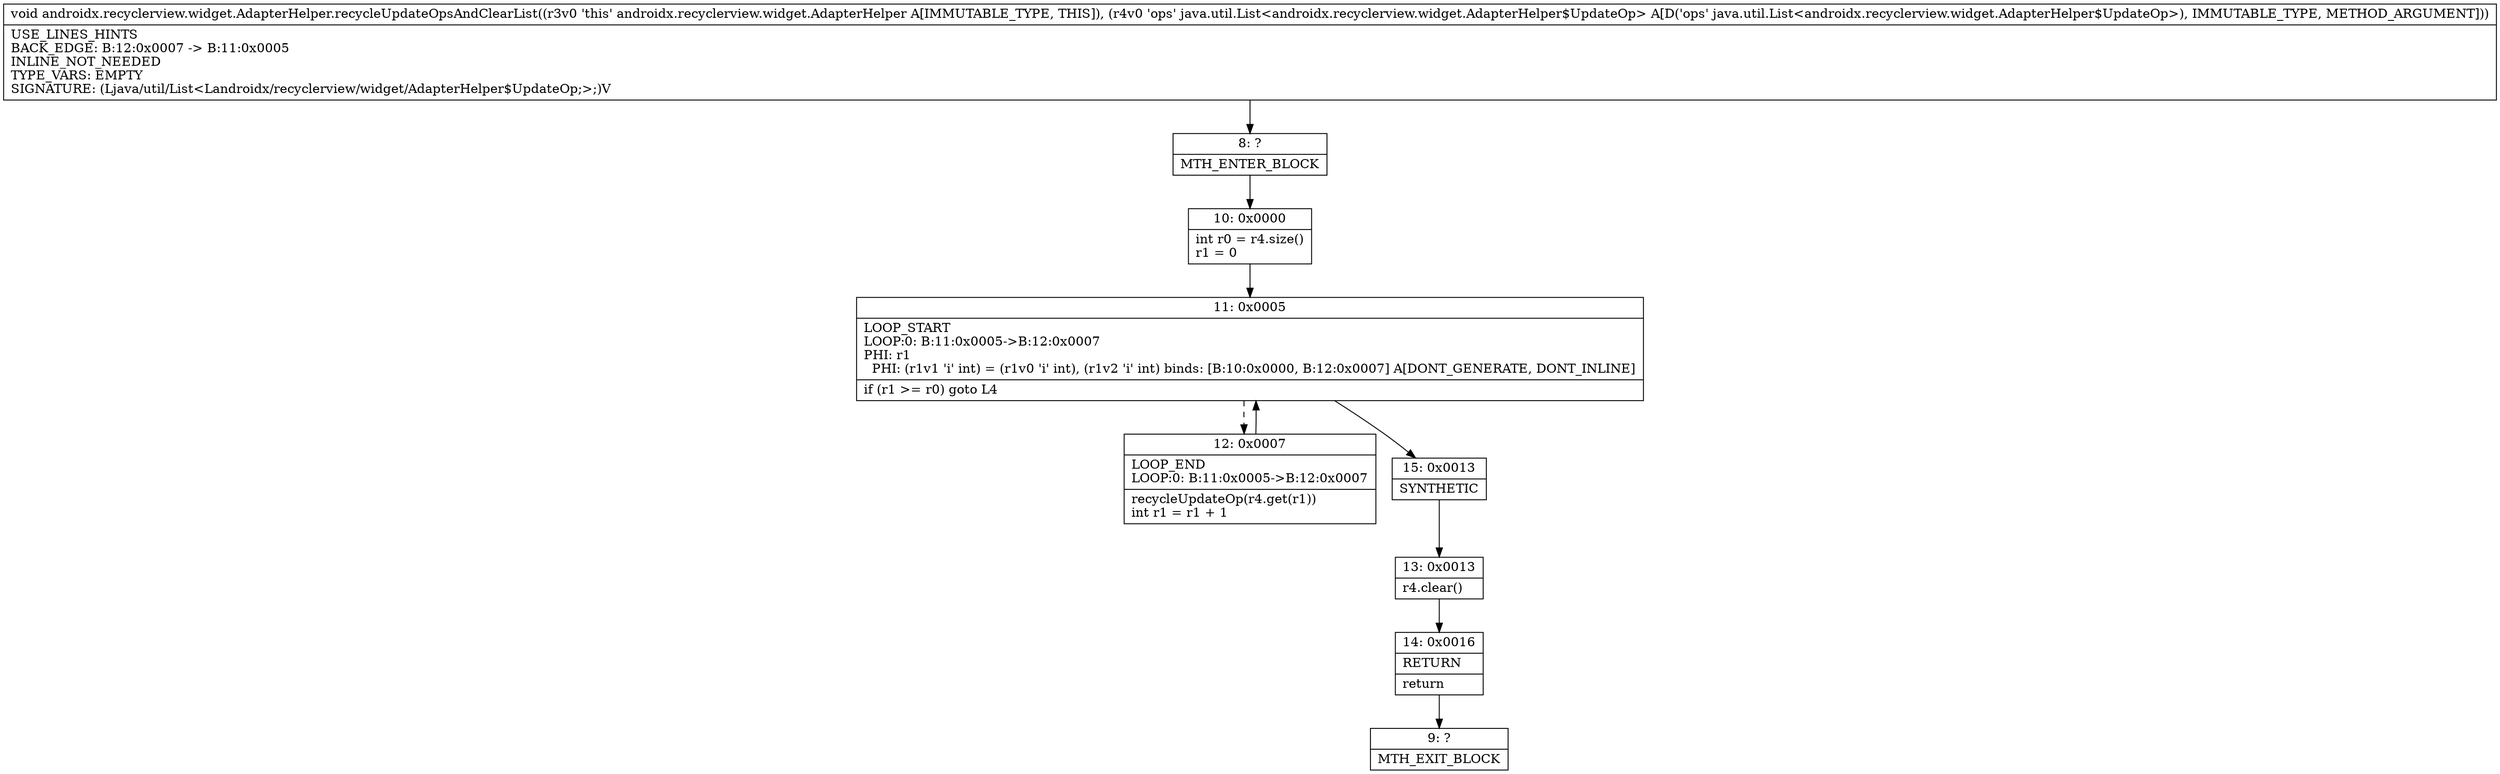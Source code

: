 digraph "CFG forandroidx.recyclerview.widget.AdapterHelper.recycleUpdateOpsAndClearList(Ljava\/util\/List;)V" {
Node_8 [shape=record,label="{8\:\ ?|MTH_ENTER_BLOCK\l}"];
Node_10 [shape=record,label="{10\:\ 0x0000|int r0 = r4.size()\lr1 = 0\l}"];
Node_11 [shape=record,label="{11\:\ 0x0005|LOOP_START\lLOOP:0: B:11:0x0005\-\>B:12:0x0007\lPHI: r1 \l  PHI: (r1v1 'i' int) = (r1v0 'i' int), (r1v2 'i' int) binds: [B:10:0x0000, B:12:0x0007] A[DONT_GENERATE, DONT_INLINE]\l|if (r1 \>= r0) goto L4\l}"];
Node_12 [shape=record,label="{12\:\ 0x0007|LOOP_END\lLOOP:0: B:11:0x0005\-\>B:12:0x0007\l|recycleUpdateOp(r4.get(r1))\lint r1 = r1 + 1\l}"];
Node_15 [shape=record,label="{15\:\ 0x0013|SYNTHETIC\l}"];
Node_13 [shape=record,label="{13\:\ 0x0013|r4.clear()\l}"];
Node_14 [shape=record,label="{14\:\ 0x0016|RETURN\l|return\l}"];
Node_9 [shape=record,label="{9\:\ ?|MTH_EXIT_BLOCK\l}"];
MethodNode[shape=record,label="{void androidx.recyclerview.widget.AdapterHelper.recycleUpdateOpsAndClearList((r3v0 'this' androidx.recyclerview.widget.AdapterHelper A[IMMUTABLE_TYPE, THIS]), (r4v0 'ops' java.util.List\<androidx.recyclerview.widget.AdapterHelper$UpdateOp\> A[D('ops' java.util.List\<androidx.recyclerview.widget.AdapterHelper$UpdateOp\>), IMMUTABLE_TYPE, METHOD_ARGUMENT]))  | USE_LINES_HINTS\lBACK_EDGE: B:12:0x0007 \-\> B:11:0x0005\lINLINE_NOT_NEEDED\lTYPE_VARS: EMPTY\lSIGNATURE: (Ljava\/util\/List\<Landroidx\/recyclerview\/widget\/AdapterHelper$UpdateOp;\>;)V\l}"];
MethodNode -> Node_8;Node_8 -> Node_10;
Node_10 -> Node_11;
Node_11 -> Node_12[style=dashed];
Node_11 -> Node_15;
Node_12 -> Node_11;
Node_15 -> Node_13;
Node_13 -> Node_14;
Node_14 -> Node_9;
}

